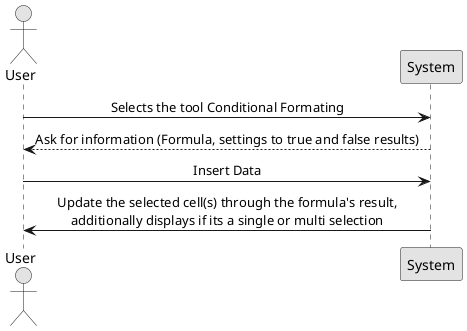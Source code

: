 @startuml lang03.1_analysis.png

skinparam sequenceMessageAlign center
skinparam monochrome true

actor User
participant "System" as s

User->s: Selects the tool Conditional Formating

s-->User: Ask for information (Formula, settings to true and false results)

User->s: Insert Data

s->User:Update the selected cell(s) through the formula's result,\nadditionally displays if its a single or multi selection

@enduml
